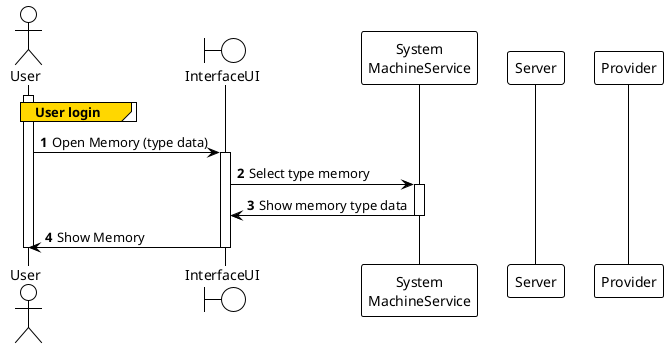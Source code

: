 @startuml
'https://plantuml.com/sequence-diagram
!theme plain

autonumber

actor User
boundary InterfaceUI
participant "System\nMachineService" as System
participant Server
participant "Provider" as Firebase

activate User
group#Gold User login
end

User -> InterfaceUI: Open Memory (type data)
activate InterfaceUI

InterfaceUI -> System: Select type memory
activate System
InterfaceUI <- System: Show memory type data
deactivate System

User <- InterfaceUI: Show Memory
deactivate InterfaceUI
deactivate User


@enduml
